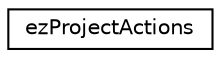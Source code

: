 digraph "Graphical Class Hierarchy"
{
 // LATEX_PDF_SIZE
  edge [fontname="Helvetica",fontsize="10",labelfontname="Helvetica",labelfontsize="10"];
  node [fontname="Helvetica",fontsize="10",shape=record];
  rankdir="LR";
  Node0 [label="ezProjectActions",height=0.2,width=0.4,color="black", fillcolor="white", style="filled",URL="$d5/d2a/classez_project_actions.htm",tooltip=" "];
}
